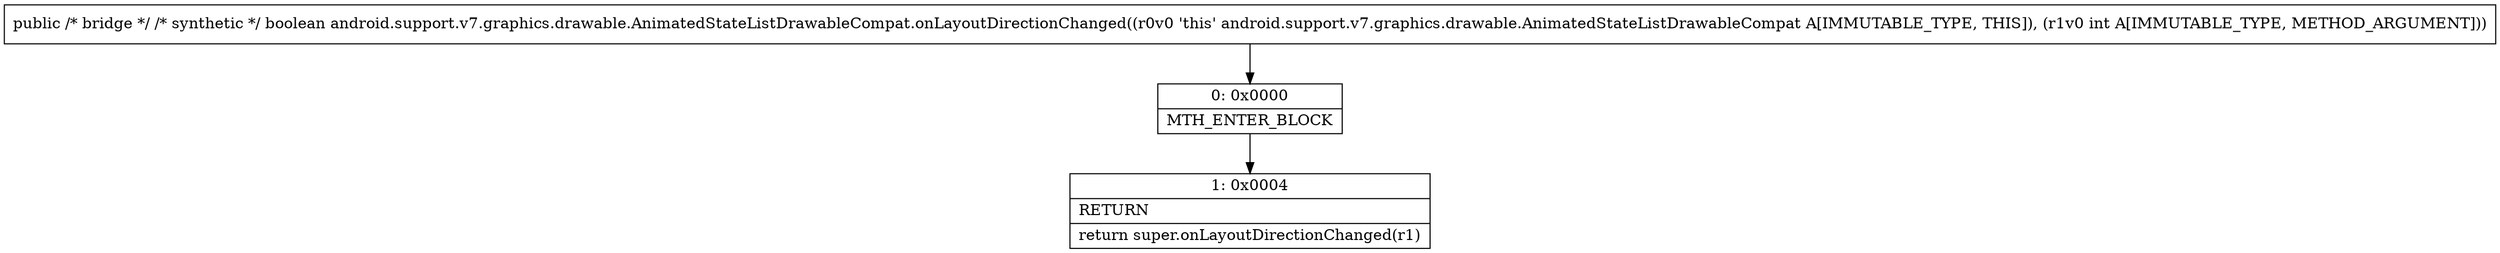digraph "CFG forandroid.support.v7.graphics.drawable.AnimatedStateListDrawableCompat.onLayoutDirectionChanged(I)Z" {
Node_0 [shape=record,label="{0\:\ 0x0000|MTH_ENTER_BLOCK\l}"];
Node_1 [shape=record,label="{1\:\ 0x0004|RETURN\l|return super.onLayoutDirectionChanged(r1)\l}"];
MethodNode[shape=record,label="{public \/* bridge *\/ \/* synthetic *\/ boolean android.support.v7.graphics.drawable.AnimatedStateListDrawableCompat.onLayoutDirectionChanged((r0v0 'this' android.support.v7.graphics.drawable.AnimatedStateListDrawableCompat A[IMMUTABLE_TYPE, THIS]), (r1v0 int A[IMMUTABLE_TYPE, METHOD_ARGUMENT])) }"];
MethodNode -> Node_0;
Node_0 -> Node_1;
}

